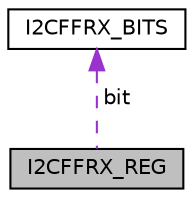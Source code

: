 digraph "I2CFFRX_REG"
{
  edge [fontname="Helvetica",fontsize="10",labelfontname="Helvetica",labelfontsize="10"];
  node [fontname="Helvetica",fontsize="10",shape=record];
  Node1 [label="I2CFFRX_REG",height=0.2,width=0.4,color="black", fillcolor="grey75", style="filled", fontcolor="black"];
  Node2 -> Node1 [dir="back",color="darkorchid3",fontsize="10",style="dashed",label=" bit" ,fontname="Helvetica"];
  Node2 [label="I2CFFRX_BITS",height=0.2,width=0.4,color="black", fillcolor="white", style="filled",URL="$struct_i2_c_f_f_r_x___b_i_t_s.html"];
}
